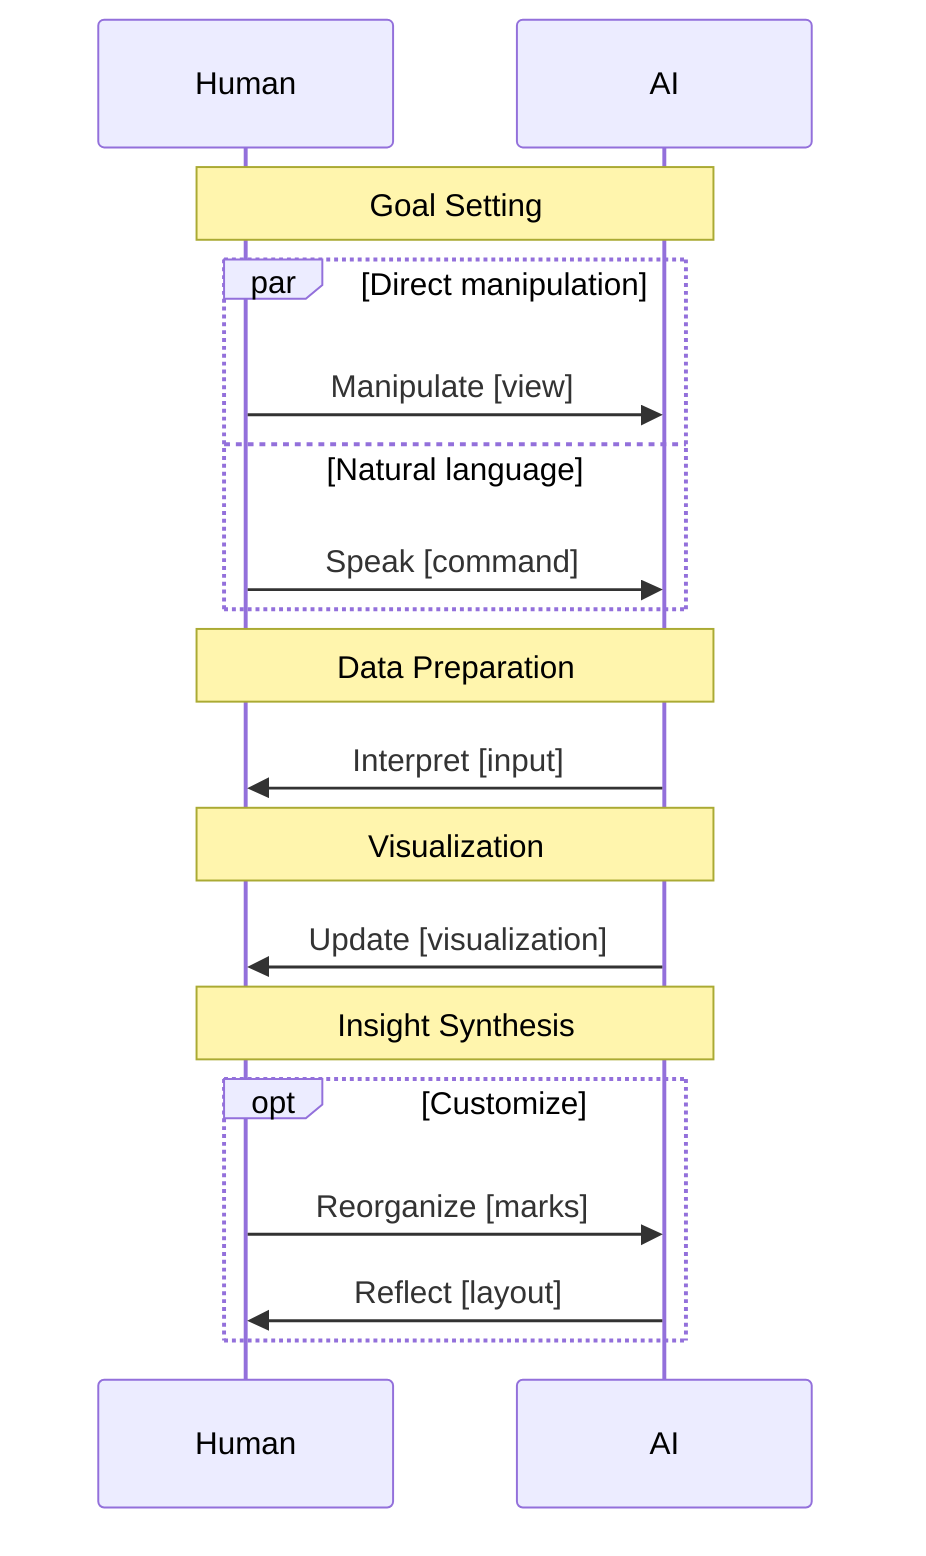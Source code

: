 sequenceDiagram
    participant H as Human
    participant A as AI

    note over H,A: Goal Setting
    par Direct manipulation
        H ->> A: Manipulate [view]
    and Natural language
        H ->> A: Speak [command]
    end

    note over H,A: Data Preparation
    A ->> H: Interpret [input]

    note over H,A: Visualization
    A ->> H: Update [visualization]

    note over H,A: Insight Synthesis
    opt Customize
        H ->> A: Reorganize [marks]
        A ->> H: Reflect [layout]
    end
